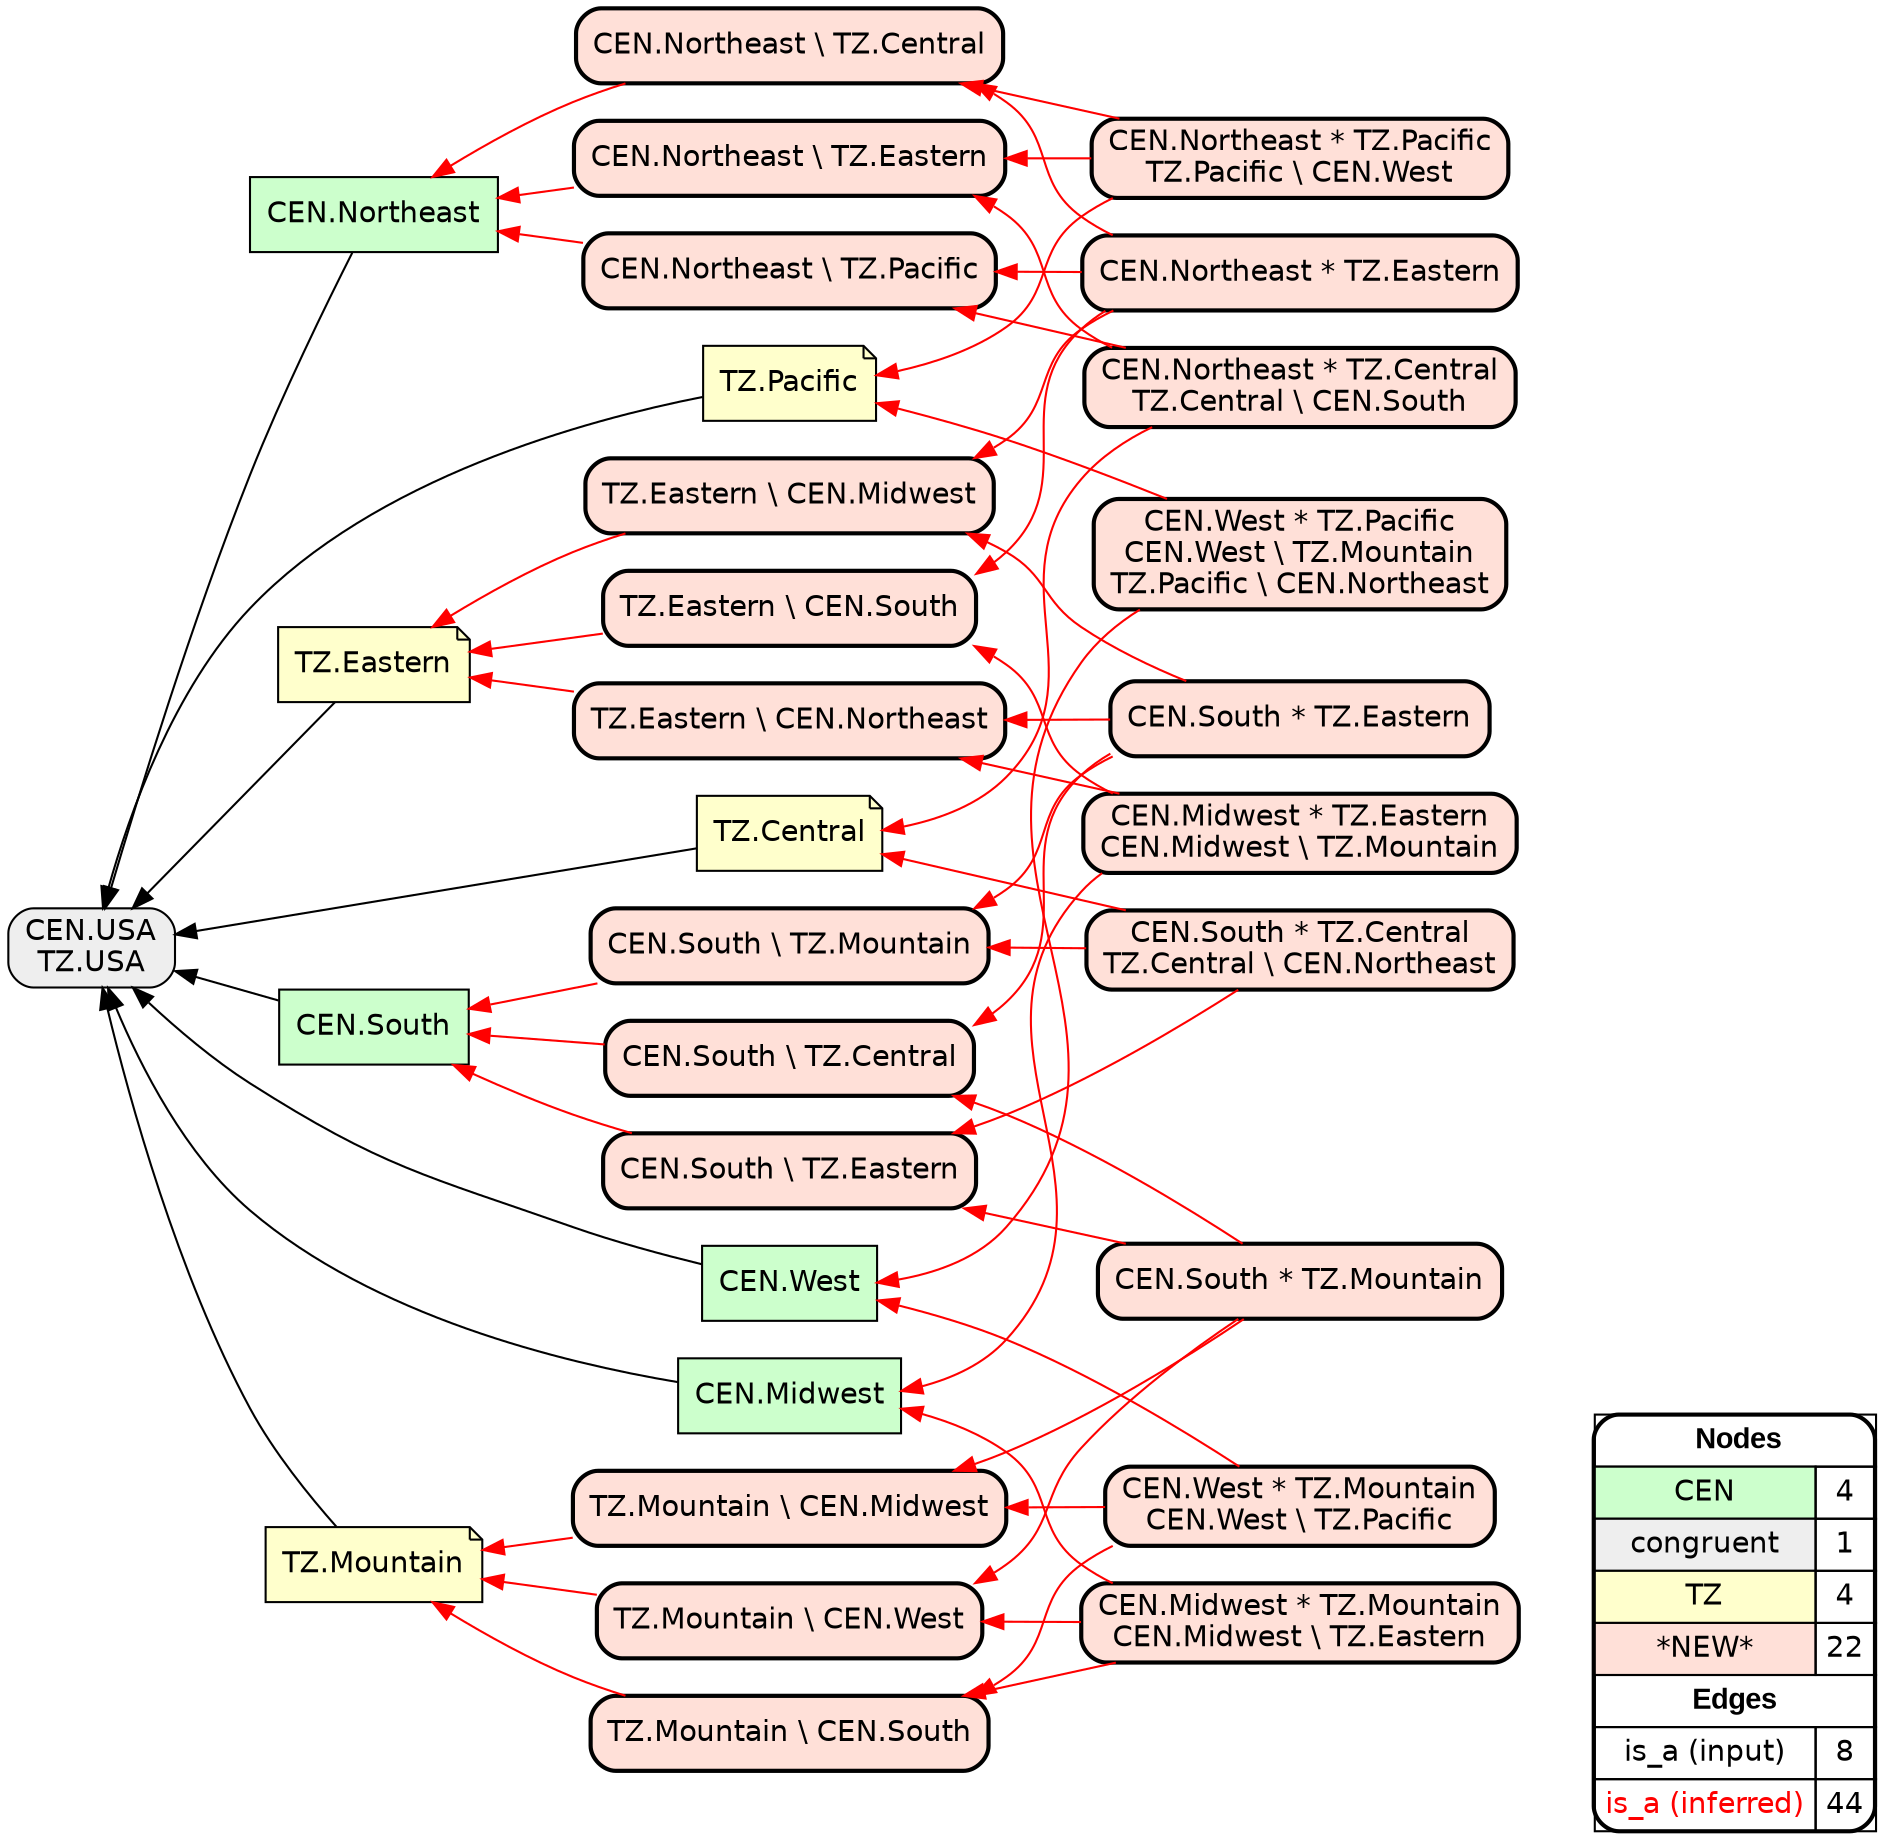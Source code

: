 digraph{
rankdir=RL
node[shape=box style=filled fillcolor="#CCFFCC" fontname="helvetica"] 
"CEN.Midwest"
"CEN.West"
"CEN.Northeast"
"CEN.South"
node[shape=box style="filled,rounded" fillcolor="#EEEEEE" fontname="helvetica"] 
"CEN.USA\nTZ.USA"
node[shape=note style=filled fillcolor="#FFFFCC" fontname="helvetica"] 
"TZ.Eastern"
"TZ.Mountain"
"TZ.Pacific"
"TZ.Central"
node[shape=box style="filled,rounded,bold" fillcolor="#FFE0D8" fontname="helvetica"] 
"CEN.South * TZ.Eastern"
"CEN.Northeast \\ TZ.Eastern"
"CEN.South \\ TZ.Eastern"
"CEN.South * TZ.Mountain"
"CEN.Northeast * TZ.Pacific\nTZ.Pacific \\ CEN.West"
"CEN.Northeast \\ TZ.Central"
"CEN.West * TZ.Pacific\nCEN.West \\ TZ.Mountain\nTZ.Pacific \\ CEN.Northeast"
"TZ.Eastern \\ CEN.Midwest"
"CEN.Northeast * TZ.Eastern"
"CEN.Northeast \\ TZ.Pacific"
"TZ.Mountain \\ CEN.West"
"CEN.Midwest * TZ.Mountain\nCEN.Midwest \\ TZ.Eastern"
"TZ.Mountain \\ CEN.Midwest"
"CEN.South \\ TZ.Mountain"
"CEN.West * TZ.Mountain\nCEN.West \\ TZ.Pacific"
"TZ.Eastern \\ CEN.Northeast"
"CEN.South * TZ.Central\nTZ.Central \\ CEN.Northeast"
"CEN.Midwest * TZ.Eastern\nCEN.Midwest \\ TZ.Mountain"
"TZ.Mountain \\ CEN.South"
"CEN.Northeast * TZ.Central\nTZ.Central \\ CEN.South"
"CEN.South \\ TZ.Central"
"TZ.Eastern \\ CEN.South"
edge[arrowhead=normal style=dotted color="#000000" constraint=true penwidth=1]
edge[arrowhead=normal style=solid color="#000000" constraint=true penwidth=1]
"CEN.South" -> "CEN.USA\nTZ.USA"
"TZ.Mountain" -> "CEN.USA\nTZ.USA"
"CEN.Midwest" -> "CEN.USA\nTZ.USA"
"CEN.West" -> "CEN.USA\nTZ.USA"
"TZ.Central" -> "CEN.USA\nTZ.USA"
"TZ.Pacific" -> "CEN.USA\nTZ.USA"
"CEN.Northeast" -> "CEN.USA\nTZ.USA"
"TZ.Eastern" -> "CEN.USA\nTZ.USA"
edge[arrowhead=normal style=solid color="#FF0000" constraint=true penwidth=1]
"CEN.West * TZ.Pacific\nCEN.West \\ TZ.Mountain\nTZ.Pacific \\ CEN.Northeast" -> "CEN.West"
"CEN.Northeast * TZ.Pacific\nTZ.Pacific \\ CEN.West" -> "CEN.Northeast \\ TZ.Eastern"
"CEN.Northeast \\ TZ.Pacific" -> "CEN.Northeast"
"CEN.Northeast * TZ.Eastern" -> "CEN.Northeast \\ TZ.Central"
"CEN.West * TZ.Mountain\nCEN.West \\ TZ.Pacific" -> "TZ.Mountain \\ CEN.South"
"CEN.Northeast * TZ.Central\nTZ.Central \\ CEN.South" -> "CEN.Northeast \\ TZ.Pacific"
"TZ.Mountain \\ CEN.South" -> "TZ.Mountain"
"CEN.Northeast * TZ.Pacific\nTZ.Pacific \\ CEN.West" -> "CEN.Northeast \\ TZ.Central"
"CEN.South \\ TZ.Central" -> "CEN.South"
"CEN.West * TZ.Pacific\nCEN.West \\ TZ.Mountain\nTZ.Pacific \\ CEN.Northeast" -> "TZ.Pacific"
"CEN.South * TZ.Eastern" -> "CEN.South \\ TZ.Mountain"
"CEN.Northeast \\ TZ.Central" -> "CEN.Northeast"
"CEN.Midwest * TZ.Mountain\nCEN.Midwest \\ TZ.Eastern" -> "TZ.Mountain \\ CEN.West"
"CEN.South * TZ.Central\nTZ.Central \\ CEN.Northeast" -> "CEN.South \\ TZ.Mountain"
"TZ.Eastern \\ CEN.Midwest" -> "TZ.Eastern"
"CEN.South * TZ.Eastern" -> "TZ.Eastern \\ CEN.Northeast"
"CEN.South * TZ.Central\nTZ.Central \\ CEN.Northeast" -> "TZ.Central"
"CEN.South * TZ.Eastern" -> "TZ.Eastern \\ CEN.Midwest"
"TZ.Mountain \\ CEN.West" -> "TZ.Mountain"
"CEN.Northeast \\ TZ.Eastern" -> "CEN.Northeast"
"CEN.Midwest * TZ.Mountain\nCEN.Midwest \\ TZ.Eastern" -> "TZ.Mountain \\ CEN.South"
"CEN.West * TZ.Mountain\nCEN.West \\ TZ.Pacific" -> "TZ.Mountain \\ CEN.Midwest"
"CEN.Northeast * TZ.Central\nTZ.Central \\ CEN.South" -> "CEN.Northeast \\ TZ.Eastern"
"TZ.Eastern \\ CEN.Northeast" -> "TZ.Eastern"
"CEN.Northeast * TZ.Pacific\nTZ.Pacific \\ CEN.West" -> "TZ.Pacific"
"CEN.West * TZ.Mountain\nCEN.West \\ TZ.Pacific" -> "CEN.West"
"CEN.South * TZ.Central\nTZ.Central \\ CEN.Northeast" -> "CEN.South \\ TZ.Eastern"
"CEN.Midwest * TZ.Eastern\nCEN.Midwest \\ TZ.Mountain" -> "CEN.Midwest"
"CEN.Midwest * TZ.Eastern\nCEN.Midwest \\ TZ.Mountain" -> "TZ.Eastern \\ CEN.Northeast"
"CEN.South \\ TZ.Mountain" -> "CEN.South"
"CEN.Northeast * TZ.Eastern" -> "TZ.Eastern \\ CEN.Midwest"
"CEN.Midwest * TZ.Mountain\nCEN.Midwest \\ TZ.Eastern" -> "CEN.Midwest"
"CEN.South * TZ.Mountain" -> "TZ.Mountain \\ CEN.Midwest"
"CEN.South * TZ.Mountain" -> "TZ.Mountain \\ CEN.West"
"TZ.Eastern \\ CEN.South" -> "TZ.Eastern"
"CEN.Northeast * TZ.Eastern" -> "CEN.Northeast \\ TZ.Pacific"
"CEN.Midwest * TZ.Eastern\nCEN.Midwest \\ TZ.Mountain" -> "TZ.Eastern \\ CEN.South"
"CEN.Northeast * TZ.Eastern" -> "TZ.Eastern \\ CEN.South"
"CEN.South * TZ.Mountain" -> "CEN.South \\ TZ.Central"
"CEN.South \\ TZ.Eastern" -> "CEN.South"
"TZ.Mountain \\ CEN.Midwest" -> "TZ.Mountain"
"CEN.South * TZ.Eastern" -> "CEN.South \\ TZ.Central"
"CEN.Northeast * TZ.Central\nTZ.Central \\ CEN.South" -> "TZ.Central"
"CEN.South * TZ.Mountain" -> "CEN.South \\ TZ.Eastern"
node[shape=box] 
{rank=source Legend [fillcolor= white margin=0 label=< 
 <TABLE BORDER="0" CELLBORDER="1" CELLSPACING="0" CELLPADDING="4"> 
<TR> <TD COLSPAN="2"><font face="Arial Black"> Nodes</font></TD> </TR> 
<TR> 
 <TD bgcolor="#CCFFCC" fontname="helvetica">CEN</TD> 
 <TD>4</TD> 
 </TR> 
<TR> 
 <TD bgcolor="#EEEEEE" fontname="helvetica">congruent</TD> 
 <TD>1</TD> 
 </TR> 
<TR> 
 <TD bgcolor="#FFFFCC" fontname="helvetica">TZ</TD> 
 <TD>4</TD> 
 </TR> 
<TR> 
 <TD bgcolor="#FFE0D8" fontname="helvetica">*NEW*</TD> 
 <TD>22</TD> 
 </TR> 
<TR> <TD COLSPAN="2"><font face = "Arial Black"> Edges </font></TD> </TR> 
<TR> 
 <TD><font color ="#000000">is_a (input)</font></TD><TD>8</TD>
</TR>
<TR> 
 <TD><font color ="#FF0000">is_a (inferred)</font></TD><TD>44</TD>
</TR>
</TABLE> 
 >] } 
}
